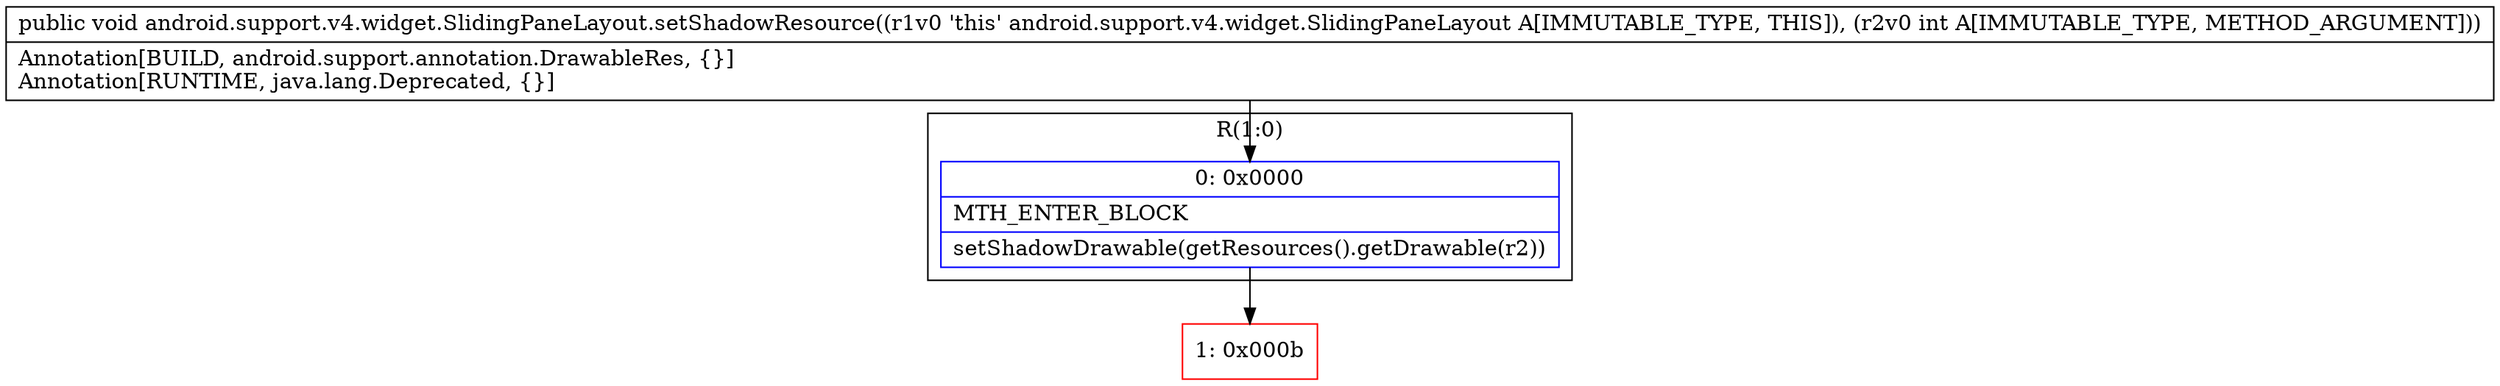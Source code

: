 digraph "CFG forandroid.support.v4.widget.SlidingPaneLayout.setShadowResource(I)V" {
subgraph cluster_Region_849596477 {
label = "R(1:0)";
node [shape=record,color=blue];
Node_0 [shape=record,label="{0\:\ 0x0000|MTH_ENTER_BLOCK\l|setShadowDrawable(getResources().getDrawable(r2))\l}"];
}
Node_1 [shape=record,color=red,label="{1\:\ 0x000b}"];
MethodNode[shape=record,label="{public void android.support.v4.widget.SlidingPaneLayout.setShadowResource((r1v0 'this' android.support.v4.widget.SlidingPaneLayout A[IMMUTABLE_TYPE, THIS]), (r2v0 int A[IMMUTABLE_TYPE, METHOD_ARGUMENT]))  | Annotation[BUILD, android.support.annotation.DrawableRes, \{\}]\lAnnotation[RUNTIME, java.lang.Deprecated, \{\}]\l}"];
MethodNode -> Node_0;
Node_0 -> Node_1;
}


